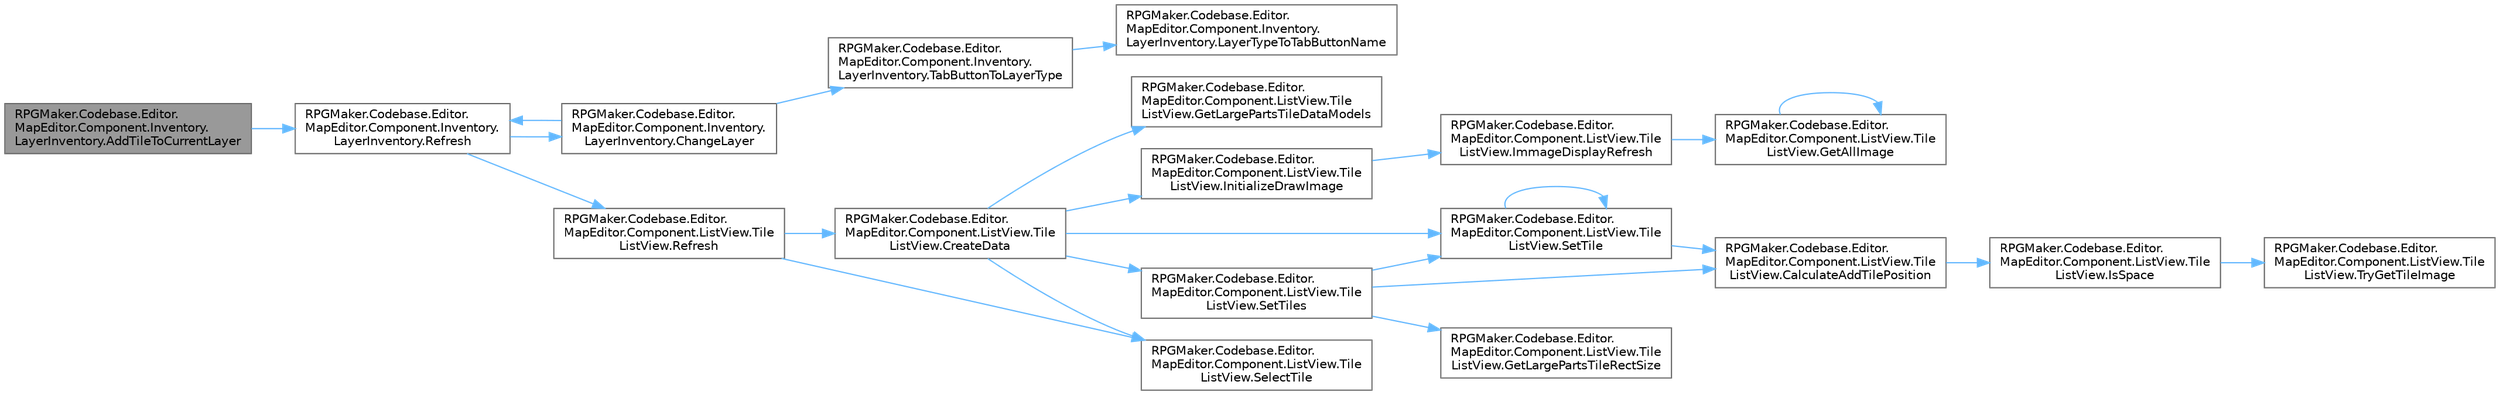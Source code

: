 digraph "RPGMaker.Codebase.Editor.MapEditor.Component.Inventory.LayerInventory.AddTileToCurrentLayer"
{
 // LATEX_PDF_SIZE
  bgcolor="transparent";
  edge [fontname=Helvetica,fontsize=10,labelfontname=Helvetica,labelfontsize=10];
  node [fontname=Helvetica,fontsize=10,shape=box,height=0.2,width=0.4];
  rankdir="LR";
  Node1 [id="Node000001",label="RPGMaker.Codebase.Editor.\lMapEditor.Component.Inventory.\lLayerInventory.AddTileToCurrentLayer",height=0.2,width=0.4,color="gray40", fillcolor="grey60", style="filled", fontcolor="black",tooltip="😁 現在表示中のレイヤーにタイルを追加"];
  Node1 -> Node2 [id="edge1_Node000001_Node000002",color="steelblue1",style="solid",tooltip=" "];
  Node2 [id="Node000002",label="RPGMaker.Codebase.Editor.\lMapEditor.Component.Inventory.\lLayerInventory.Refresh",height=0.2,width=0.4,color="grey40", fillcolor="white", style="filled",URL="$d8/d01/class_r_p_g_maker_1_1_codebase_1_1_editor_1_1_map_editor_1_1_component_1_1_inventory_1_1_layer_inventory.html#a4f63ff344e3fc5a3468b955b453c7a4e",tooltip="😁 データおよび表示更新"];
  Node2 -> Node3 [id="edge2_Node000002_Node000003",color="steelblue1",style="solid",tooltip=" "];
  Node3 [id="Node000003",label="RPGMaker.Codebase.Editor.\lMapEditor.Component.Inventory.\lLayerInventory.ChangeLayer",height=0.2,width=0.4,color="grey40", fillcolor="white", style="filled",URL="$d8/d01/class_r_p_g_maker_1_1_codebase_1_1_editor_1_1_map_editor_1_1_component_1_1_inventory_1_1_layer_inventory.html#a7f4c2981ce669d6eacb6e167cd5cfd50",tooltip="😁 表示レイヤーを変更する"];
  Node3 -> Node2 [id="edge3_Node000003_Node000002",color="steelblue1",style="solid",tooltip=" "];
  Node3 -> Node4 [id="edge4_Node000003_Node000004",color="steelblue1",style="solid",tooltip=" "];
  Node4 [id="Node000004",label="RPGMaker.Codebase.Editor.\lMapEditor.Component.Inventory.\lLayerInventory.TabButtonToLayerType",height=0.2,width=0.4,color="grey40", fillcolor="white", style="filled",URL="$d8/d01/class_r_p_g_maker_1_1_codebase_1_1_editor_1_1_map_editor_1_1_component_1_1_inventory_1_1_layer_inventory.html#a4c93160ea9c4415d3dde16d1df295eb5",tooltip="😁 タブボタンに設定されている名前からレイヤータイプ取得"];
  Node4 -> Node5 [id="edge5_Node000004_Node000005",color="steelblue1",style="solid",tooltip=" "];
  Node5 [id="Node000005",label="RPGMaker.Codebase.Editor.\lMapEditor.Component.Inventory.\lLayerInventory.LayerTypeToTabButtonName",height=0.2,width=0.4,color="grey40", fillcolor="white", style="filled",URL="$d8/d01/class_r_p_g_maker_1_1_codebase_1_1_editor_1_1_map_editor_1_1_component_1_1_inventory_1_1_layer_inventory.html#abf68bfb354bd9fab068c7e327a55d641",tooltip="😁 指定のレイヤータイプのタブボタンに設定する名前を取得"];
  Node2 -> Node6 [id="edge6_Node000002_Node000006",color="steelblue1",style="solid",tooltip=" "];
  Node6 [id="Node000006",label="RPGMaker.Codebase.Editor.\lMapEditor.Component.ListView.Tile\lListView.Refresh",height=0.2,width=0.4,color="grey40", fillcolor="white", style="filled",URL="$dd/d0b/class_r_p_g_maker_1_1_codebase_1_1_editor_1_1_map_editor_1_1_component_1_1_list_view_1_1_tile_list_view.html#ade16309d24bf62ede0a17a1937fa232d",tooltip="😁 データおよび表示を更新"];
  Node6 -> Node7 [id="edge7_Node000006_Node000007",color="steelblue1",style="solid",tooltip=" "];
  Node7 [id="Node000007",label="RPGMaker.Codebase.Editor.\lMapEditor.Component.ListView.Tile\lListView.CreateData",height=0.2,width=0.4,color="grey40", fillcolor="white", style="filled",URL="$dd/d0b/class_r_p_g_maker_1_1_codebase_1_1_editor_1_1_map_editor_1_1_component_1_1_list_view_1_1_tile_list_view.html#a413501c822eedb3a12eeef53b6c53634",tooltip="😁 データおよび表示を更新"];
  Node7 -> Node8 [id="edge8_Node000007_Node000008",color="steelblue1",style="solid",tooltip=" "];
  Node8 [id="Node000008",label="RPGMaker.Codebase.Editor.\lMapEditor.Component.ListView.Tile\lListView.GetLargePartsTileDataModels",height=0.2,width=0.4,color="grey40", fillcolor="white", style="filled",URL="$dd/d0b/class_r_p_g_maker_1_1_codebase_1_1_editor_1_1_map_editor_1_1_component_1_1_list_view_1_1_tile_list_view.html#a2e09ed2202d01d0bc1b66b866e30ad01",tooltip="😁 指定TileDataModelが属する大型パーツの全TileDataModelを取得。"];
  Node7 -> Node9 [id="edge9_Node000007_Node000009",color="steelblue1",style="solid",tooltip=" "];
  Node9 [id="Node000009",label="RPGMaker.Codebase.Editor.\lMapEditor.Component.ListView.Tile\lListView.InitializeDrawImage",height=0.2,width=0.4,color="grey40", fillcolor="white", style="filled",URL="$dd/d0b/class_r_p_g_maker_1_1_codebase_1_1_editor_1_1_map_editor_1_1_component_1_1_list_view_1_1_tile_list_view.html#aaea5fcff8798f0ad1177cf739053d89d",tooltip="😁 初回のタイル画像描画処理 タイルが画面に置かれて配置場所が確定後に実施する"];
  Node9 -> Node10 [id="edge10_Node000009_Node000010",color="steelblue1",style="solid",tooltip=" "];
  Node10 [id="Node000010",label="RPGMaker.Codebase.Editor.\lMapEditor.Component.ListView.Tile\lListView.ImmageDisplayRefresh",height=0.2,width=0.4,color="grey40", fillcolor="white", style="filled",URL="$dd/d0b/class_r_p_g_maker_1_1_codebase_1_1_editor_1_1_map_editor_1_1_component_1_1_list_view_1_1_tile_list_view.html#a7ae1345b54d5761d3dcaaffa19206980",tooltip="😁 表示切替処理"];
  Node10 -> Node11 [id="edge11_Node000010_Node000011",color="steelblue1",style="solid",tooltip=" "];
  Node11 [id="Node000011",label="RPGMaker.Codebase.Editor.\lMapEditor.Component.ListView.Tile\lListView.GetAllImage",height=0.2,width=0.4,color="grey40", fillcolor="white", style="filled",URL="$dd/d0b/class_r_p_g_maker_1_1_codebase_1_1_editor_1_1_map_editor_1_1_component_1_1_list_view_1_1_tile_list_view.html#a546a0ea6c8be8e3afcbe5ed3945a5f34",tooltip="😁 全画像取得"];
  Node11 -> Node11 [id="edge12_Node000011_Node000011",color="steelblue1",style="solid",tooltip=" "];
  Node7 -> Node12 [id="edge13_Node000007_Node000012",color="steelblue1",style="solid",tooltip=" "];
  Node12 [id="Node000012",label="RPGMaker.Codebase.Editor.\lMapEditor.Component.ListView.Tile\lListView.SelectTile",height=0.2,width=0.4,color="grey40", fillcolor="white", style="filled",URL="$dd/d0b/class_r_p_g_maker_1_1_codebase_1_1_editor_1_1_map_editor_1_1_component_1_1_list_view_1_1_tile_list_view.html#ae49a04d1b56b8f59f0600162212a2a31",tooltip="😁 タイル選択"];
  Node7 -> Node13 [id="edge14_Node000007_Node000013",color="steelblue1",style="solid",tooltip=" "];
  Node13 [id="Node000013",label="RPGMaker.Codebase.Editor.\lMapEditor.Component.ListView.Tile\lListView.SetTile",height=0.2,width=0.4,color="grey40", fillcolor="white", style="filled",URL="$dd/d0b/class_r_p_g_maker_1_1_codebase_1_1_editor_1_1_map_editor_1_1_component_1_1_list_view_1_1_tile_list_view.html#acfd0e62cf1099ea2aeb8f662b7155630",tooltip="😁 大型パーツ以外のタイルを設定する。"];
  Node13 -> Node14 [id="edge15_Node000013_Node000014",color="steelblue1",style="solid",tooltip=" "];
  Node14 [id="Node000014",label="RPGMaker.Codebase.Editor.\lMapEditor.Component.ListView.Tile\lListView.CalculateAddTilePosition",height=0.2,width=0.4,color="grey40", fillcolor="white", style="filled",URL="$dd/d0b/class_r_p_g_maker_1_1_codebase_1_1_editor_1_1_map_editor_1_1_component_1_1_list_view_1_1_tile_list_view.html#af485349c616b1b8fa969465f0da0cea6",tooltip="😁 追加するタイル矩形の左上座標を算出する。"];
  Node14 -> Node15 [id="edge16_Node000014_Node000015",color="steelblue1",style="solid",tooltip=" "];
  Node15 [id="Node000015",label="RPGMaker.Codebase.Editor.\lMapEditor.Component.ListView.Tile\lListView.IsSpace",height=0.2,width=0.4,color="grey40", fillcolor="white", style="filled",URL="$dd/d0b/class_r_p_g_maker_1_1_codebase_1_1_editor_1_1_map_editor_1_1_component_1_1_list_view_1_1_tile_list_view.html#a76f5a17b6c86fa095273e172671b3b7b",tooltip="😁 座標位置は空いている？"];
  Node15 -> Node16 [id="edge17_Node000015_Node000016",color="steelblue1",style="solid",tooltip=" "];
  Node16 [id="Node000016",label="RPGMaker.Codebase.Editor.\lMapEditor.Component.ListView.Tile\lListView.TryGetTileImage",height=0.2,width=0.4,color="grey40", fillcolor="white", style="filled",URL="$dd/d0b/class_r_p_g_maker_1_1_codebase_1_1_editor_1_1_map_editor_1_1_component_1_1_list_view_1_1_tile_list_view.html#ade168a30aa3f76c28dd59414280c10b1",tooltip="😁 座標位置のタイル用のImageの取得を試行する。"];
  Node13 -> Node13 [id="edge18_Node000013_Node000013",color="steelblue1",style="solid",tooltip=" "];
  Node7 -> Node17 [id="edge19_Node000007_Node000017",color="steelblue1",style="solid",tooltip=" "];
  Node17 [id="Node000017",label="RPGMaker.Codebase.Editor.\lMapEditor.Component.ListView.Tile\lListView.SetTiles",height=0.2,width=0.4,color="grey40", fillcolor="white", style="filled",URL="$dd/d0b/class_r_p_g_maker_1_1_codebase_1_1_editor_1_1_map_editor_1_1_component_1_1_list_view_1_1_tile_list_view.html#a588603319add8ed76c326b5bb2d648f2",tooltip="😁 大型パーツのタイル群を設定する。"];
  Node17 -> Node14 [id="edge20_Node000017_Node000014",color="steelblue1",style="solid",tooltip=" "];
  Node17 -> Node18 [id="edge21_Node000017_Node000018",color="steelblue1",style="solid",tooltip=" "];
  Node18 [id="Node000018",label="RPGMaker.Codebase.Editor.\lMapEditor.Component.ListView.Tile\lListView.GetLargePartsTileRectSize",height=0.2,width=0.4,color="grey40", fillcolor="white", style="filled",URL="$dd/d0b/class_r_p_g_maker_1_1_codebase_1_1_editor_1_1_map_editor_1_1_component_1_1_list_view_1_1_tile_list_view.html#ac52bc99b499519eba3569a31465dee01",tooltip="😁 指定大型パーツのTileDataModel群が構成する矩形サイズを取得。"];
  Node17 -> Node13 [id="edge22_Node000017_Node000013",color="steelblue1",style="solid",tooltip=" "];
  Node6 -> Node12 [id="edge23_Node000006_Node000012",color="steelblue1",style="solid",tooltip=" "];
}
